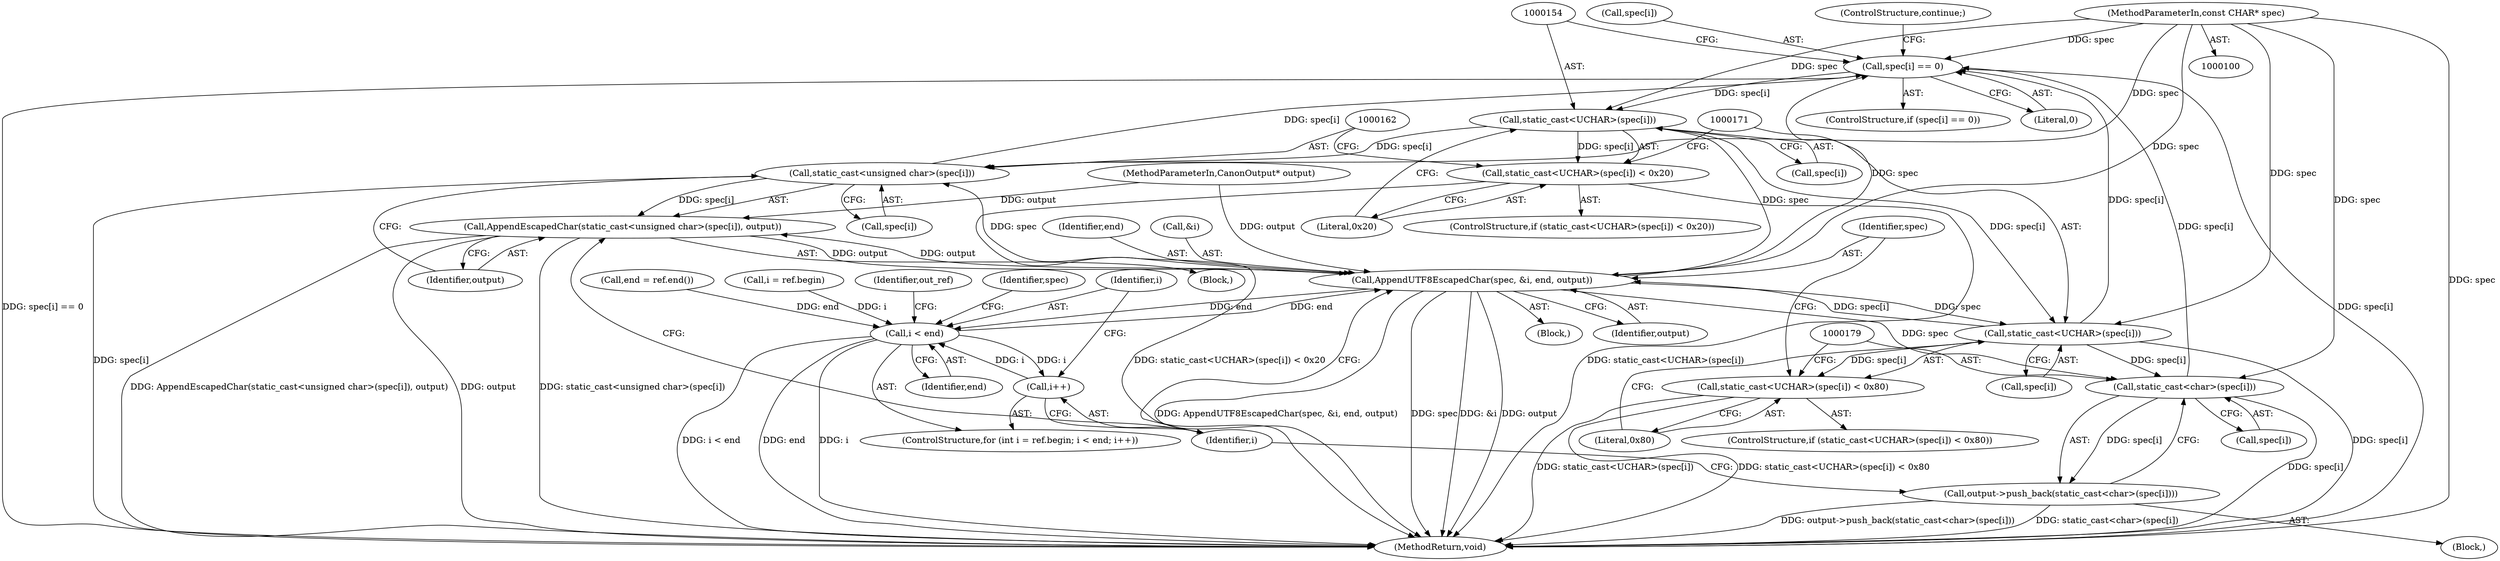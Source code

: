 digraph "0_Chrome_f8f6ed59949be4451ee2f5443d8a313f102fde60@pointer" {
"1000101" [label="(MethodParameterIn,const CHAR* spec)"];
"1000143" [label="(Call,spec[i] == 0)"];
"1000153" [label="(Call,static_cast<UCHAR>(spec[i]))"];
"1000152" [label="(Call,static_cast<UCHAR>(spec[i]) < 0x20)"];
"1000161" [label="(Call,static_cast<unsigned char>(spec[i]))"];
"1000160" [label="(Call,AppendEscapedChar(static_cast<unsigned char>(spec[i]), output))"];
"1000185" [label="(Call,AppendUTF8EscapedChar(spec, &i, end, output))"];
"1000136" [label="(Call,i < end)"];
"1000139" [label="(Call,i++)"];
"1000170" [label="(Call,static_cast<UCHAR>(spec[i]))"];
"1000169" [label="(Call,static_cast<UCHAR>(spec[i]) < 0x80)"];
"1000178" [label="(Call,static_cast<char>(spec[i]))"];
"1000177" [label="(Call,output->push_back(static_cast<char>(spec[i])))"];
"1000151" [label="(ControlStructure,if (static_cast<UCHAR>(spec[i]) < 0x20))"];
"1000155" [label="(Call,spec[i])"];
"1000143" [label="(Call,spec[i] == 0)"];
"1000186" [label="(Identifier,spec)"];
"1000175" [label="(Literal,0x80)"];
"1000142" [label="(ControlStructure,if (spec[i] == 0))"];
"1000161" [label="(Call,static_cast<unsigned char>(spec[i]))"];
"1000180" [label="(Call,spec[i])"];
"1000184" [label="(Block,)"];
"1000176" [label="(Block,)"];
"1000169" [label="(Call,static_cast<UCHAR>(spec[i]) < 0x80)"];
"1000160" [label="(Call,AppendEscapedChar(static_cast<unsigned char>(spec[i]), output))"];
"1000159" [label="(Block,)"];
"1000136" [label="(Call,i < end)"];
"1000166" [label="(Identifier,output)"];
"1000139" [label="(Call,i++)"];
"1000177" [label="(Call,output->push_back(static_cast<char>(spec[i])))"];
"1000140" [label="(Identifier,i)"];
"1000144" [label="(Call,spec[i])"];
"1000131" [label="(Call,i = ref.begin)"];
"1000153" [label="(Call,static_cast<UCHAR>(spec[i]))"];
"1000190" [label="(Identifier,output)"];
"1000103" [label="(MethodParameterIn,CanonOutput* output)"];
"1000137" [label="(Identifier,i)"];
"1000193" [label="(Identifier,out_ref)"];
"1000185" [label="(Call,AppendUTF8EscapedChar(spec, &i, end, output))"];
"1000200" [label="(MethodReturn,void)"];
"1000189" [label="(Identifier,end)"];
"1000147" [label="(Literal,0)"];
"1000138" [label="(Identifier,end)"];
"1000101" [label="(MethodParameterIn,const CHAR* spec)"];
"1000152" [label="(Call,static_cast<UCHAR>(spec[i]) < 0x20)"];
"1000145" [label="(Identifier,spec)"];
"1000170" [label="(Call,static_cast<UCHAR>(spec[i]))"];
"1000126" [label="(Call,end = ref.end())"];
"1000178" [label="(Call,static_cast<char>(spec[i]))"];
"1000149" [label="(ControlStructure,continue;)"];
"1000187" [label="(Call,&i)"];
"1000158" [label="(Literal,0x20)"];
"1000129" [label="(ControlStructure,for (int i = ref.begin; i < end; i++))"];
"1000168" [label="(ControlStructure,if (static_cast<UCHAR>(spec[i]) < 0x80))"];
"1000163" [label="(Call,spec[i])"];
"1000172" [label="(Call,spec[i])"];
"1000101" -> "1000100"  [label="AST: "];
"1000101" -> "1000200"  [label="DDG: spec"];
"1000101" -> "1000143"  [label="DDG: spec"];
"1000101" -> "1000153"  [label="DDG: spec"];
"1000101" -> "1000161"  [label="DDG: spec"];
"1000101" -> "1000170"  [label="DDG: spec"];
"1000101" -> "1000178"  [label="DDG: spec"];
"1000101" -> "1000185"  [label="DDG: spec"];
"1000143" -> "1000142"  [label="AST: "];
"1000143" -> "1000147"  [label="CFG: "];
"1000144" -> "1000143"  [label="AST: "];
"1000147" -> "1000143"  [label="AST: "];
"1000149" -> "1000143"  [label="CFG: "];
"1000154" -> "1000143"  [label="CFG: "];
"1000143" -> "1000200"  [label="DDG: spec[i]"];
"1000143" -> "1000200"  [label="DDG: spec[i] == 0"];
"1000185" -> "1000143"  [label="DDG: spec"];
"1000170" -> "1000143"  [label="DDG: spec[i]"];
"1000178" -> "1000143"  [label="DDG: spec[i]"];
"1000161" -> "1000143"  [label="DDG: spec[i]"];
"1000143" -> "1000153"  [label="DDG: spec[i]"];
"1000153" -> "1000152"  [label="AST: "];
"1000153" -> "1000155"  [label="CFG: "];
"1000154" -> "1000153"  [label="AST: "];
"1000155" -> "1000153"  [label="AST: "];
"1000158" -> "1000153"  [label="CFG: "];
"1000153" -> "1000152"  [label="DDG: spec[i]"];
"1000185" -> "1000153"  [label="DDG: spec"];
"1000153" -> "1000161"  [label="DDG: spec[i]"];
"1000153" -> "1000170"  [label="DDG: spec[i]"];
"1000152" -> "1000151"  [label="AST: "];
"1000152" -> "1000158"  [label="CFG: "];
"1000158" -> "1000152"  [label="AST: "];
"1000162" -> "1000152"  [label="CFG: "];
"1000171" -> "1000152"  [label="CFG: "];
"1000152" -> "1000200"  [label="DDG: static_cast<UCHAR>(spec[i])"];
"1000152" -> "1000200"  [label="DDG: static_cast<UCHAR>(spec[i]) < 0x20"];
"1000161" -> "1000160"  [label="AST: "];
"1000161" -> "1000163"  [label="CFG: "];
"1000162" -> "1000161"  [label="AST: "];
"1000163" -> "1000161"  [label="AST: "];
"1000166" -> "1000161"  [label="CFG: "];
"1000161" -> "1000200"  [label="DDG: spec[i]"];
"1000161" -> "1000160"  [label="DDG: spec[i]"];
"1000185" -> "1000161"  [label="DDG: spec"];
"1000160" -> "1000159"  [label="AST: "];
"1000160" -> "1000166"  [label="CFG: "];
"1000166" -> "1000160"  [label="AST: "];
"1000140" -> "1000160"  [label="CFG: "];
"1000160" -> "1000200"  [label="DDG: AppendEscapedChar(static_cast<unsigned char>(spec[i]), output)"];
"1000160" -> "1000200"  [label="DDG: output"];
"1000160" -> "1000200"  [label="DDG: static_cast<unsigned char>(spec[i])"];
"1000185" -> "1000160"  [label="DDG: output"];
"1000103" -> "1000160"  [label="DDG: output"];
"1000160" -> "1000185"  [label="DDG: output"];
"1000185" -> "1000184"  [label="AST: "];
"1000185" -> "1000190"  [label="CFG: "];
"1000186" -> "1000185"  [label="AST: "];
"1000187" -> "1000185"  [label="AST: "];
"1000189" -> "1000185"  [label="AST: "];
"1000190" -> "1000185"  [label="AST: "];
"1000140" -> "1000185"  [label="CFG: "];
"1000185" -> "1000200"  [label="DDG: AppendUTF8EscapedChar(spec, &i, end, output)"];
"1000185" -> "1000200"  [label="DDG: spec"];
"1000185" -> "1000200"  [label="DDG: &i"];
"1000185" -> "1000200"  [label="DDG: output"];
"1000185" -> "1000136"  [label="DDG: end"];
"1000185" -> "1000170"  [label="DDG: spec"];
"1000185" -> "1000178"  [label="DDG: spec"];
"1000170" -> "1000185"  [label="DDG: spec[i]"];
"1000136" -> "1000185"  [label="DDG: end"];
"1000103" -> "1000185"  [label="DDG: output"];
"1000136" -> "1000129"  [label="AST: "];
"1000136" -> "1000138"  [label="CFG: "];
"1000137" -> "1000136"  [label="AST: "];
"1000138" -> "1000136"  [label="AST: "];
"1000145" -> "1000136"  [label="CFG: "];
"1000193" -> "1000136"  [label="CFG: "];
"1000136" -> "1000200"  [label="DDG: i"];
"1000136" -> "1000200"  [label="DDG: i < end"];
"1000136" -> "1000200"  [label="DDG: end"];
"1000131" -> "1000136"  [label="DDG: i"];
"1000139" -> "1000136"  [label="DDG: i"];
"1000126" -> "1000136"  [label="DDG: end"];
"1000136" -> "1000139"  [label="DDG: i"];
"1000139" -> "1000129"  [label="AST: "];
"1000139" -> "1000140"  [label="CFG: "];
"1000140" -> "1000139"  [label="AST: "];
"1000137" -> "1000139"  [label="CFG: "];
"1000170" -> "1000169"  [label="AST: "];
"1000170" -> "1000172"  [label="CFG: "];
"1000171" -> "1000170"  [label="AST: "];
"1000172" -> "1000170"  [label="AST: "];
"1000175" -> "1000170"  [label="CFG: "];
"1000170" -> "1000200"  [label="DDG: spec[i]"];
"1000170" -> "1000169"  [label="DDG: spec[i]"];
"1000170" -> "1000178"  [label="DDG: spec[i]"];
"1000169" -> "1000168"  [label="AST: "];
"1000169" -> "1000175"  [label="CFG: "];
"1000175" -> "1000169"  [label="AST: "];
"1000179" -> "1000169"  [label="CFG: "];
"1000186" -> "1000169"  [label="CFG: "];
"1000169" -> "1000200"  [label="DDG: static_cast<UCHAR>(spec[i]) < 0x80"];
"1000169" -> "1000200"  [label="DDG: static_cast<UCHAR>(spec[i])"];
"1000178" -> "1000177"  [label="AST: "];
"1000178" -> "1000180"  [label="CFG: "];
"1000179" -> "1000178"  [label="AST: "];
"1000180" -> "1000178"  [label="AST: "];
"1000177" -> "1000178"  [label="CFG: "];
"1000178" -> "1000200"  [label="DDG: spec[i]"];
"1000178" -> "1000177"  [label="DDG: spec[i]"];
"1000177" -> "1000176"  [label="AST: "];
"1000140" -> "1000177"  [label="CFG: "];
"1000177" -> "1000200"  [label="DDG: static_cast<char>(spec[i])"];
"1000177" -> "1000200"  [label="DDG: output->push_back(static_cast<char>(spec[i]))"];
}
